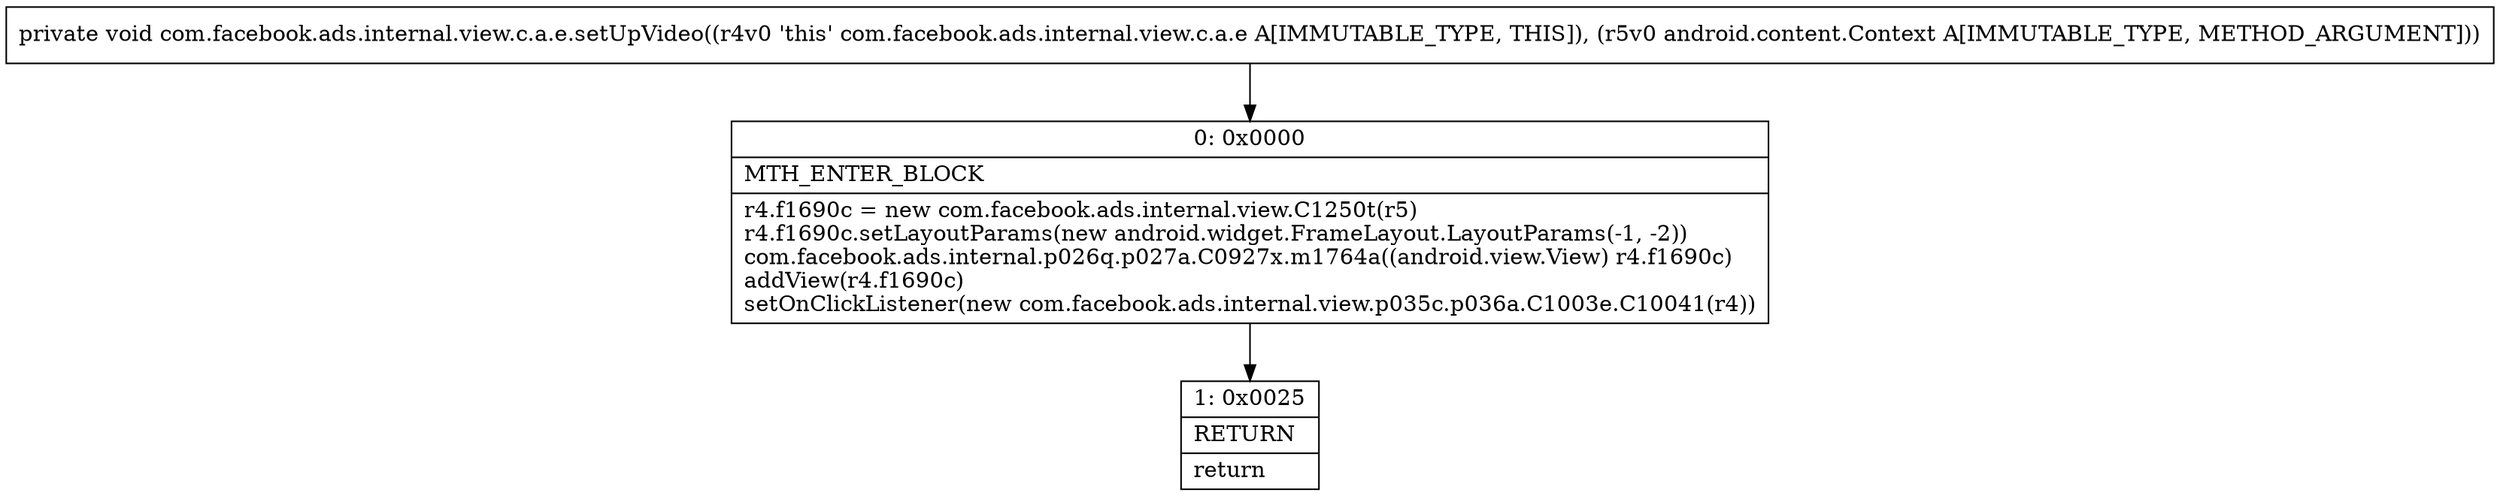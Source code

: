 digraph "CFG forcom.facebook.ads.internal.view.c.a.e.setUpVideo(Landroid\/content\/Context;)V" {
Node_0 [shape=record,label="{0\:\ 0x0000|MTH_ENTER_BLOCK\l|r4.f1690c = new com.facebook.ads.internal.view.C1250t(r5)\lr4.f1690c.setLayoutParams(new android.widget.FrameLayout.LayoutParams(\-1, \-2))\lcom.facebook.ads.internal.p026q.p027a.C0927x.m1764a((android.view.View) r4.f1690c)\laddView(r4.f1690c)\lsetOnClickListener(new com.facebook.ads.internal.view.p035c.p036a.C1003e.C10041(r4))\l}"];
Node_1 [shape=record,label="{1\:\ 0x0025|RETURN\l|return\l}"];
MethodNode[shape=record,label="{private void com.facebook.ads.internal.view.c.a.e.setUpVideo((r4v0 'this' com.facebook.ads.internal.view.c.a.e A[IMMUTABLE_TYPE, THIS]), (r5v0 android.content.Context A[IMMUTABLE_TYPE, METHOD_ARGUMENT])) }"];
MethodNode -> Node_0;
Node_0 -> Node_1;
}

